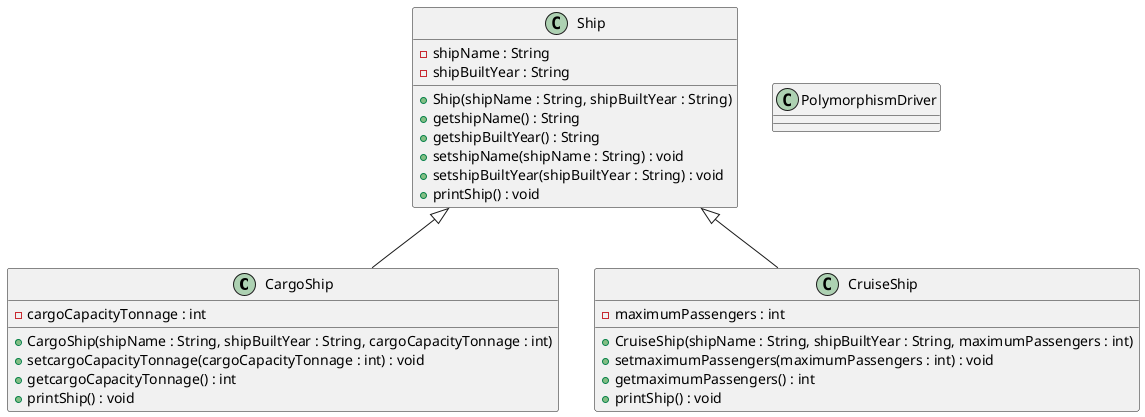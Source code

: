 @startuml classDiagramPolymoprhism 

class CargoShip {
    - cargoCapacityTonnage : int

    + CargoShip(shipName : String, shipBuiltYear : String, cargoCapacityTonnage : int)
    + setcargoCapacityTonnage(cargoCapacityTonnage : int) : void
    + getcargoCapacityTonnage() : int
    + printShip() : void 
}

class CruiseShip {
    - maximumPassengers : int 

    + CruiseShip(shipName : String, shipBuiltYear : String, maximumPassengers : int)
    + setmaximumPassengers(maximumPassengers : int) : void
    + getmaximumPassengers() : int
    + printShip() : void 
}

class Ship {
    - shipName : String
    - shipBuiltYear : String

    + Ship(shipName : String, shipBuiltYear : String)
    + getshipName() : String
    + getshipBuiltYear() : String
    + setshipName(shipName : String) : void
    + setshipBuiltYear(shipBuiltYear : String) : void 
    + printShip() : void
}

class PolymorphismDriver {

}

Ship <|-- CargoShip
Ship <|-- CruiseShip
@enduml